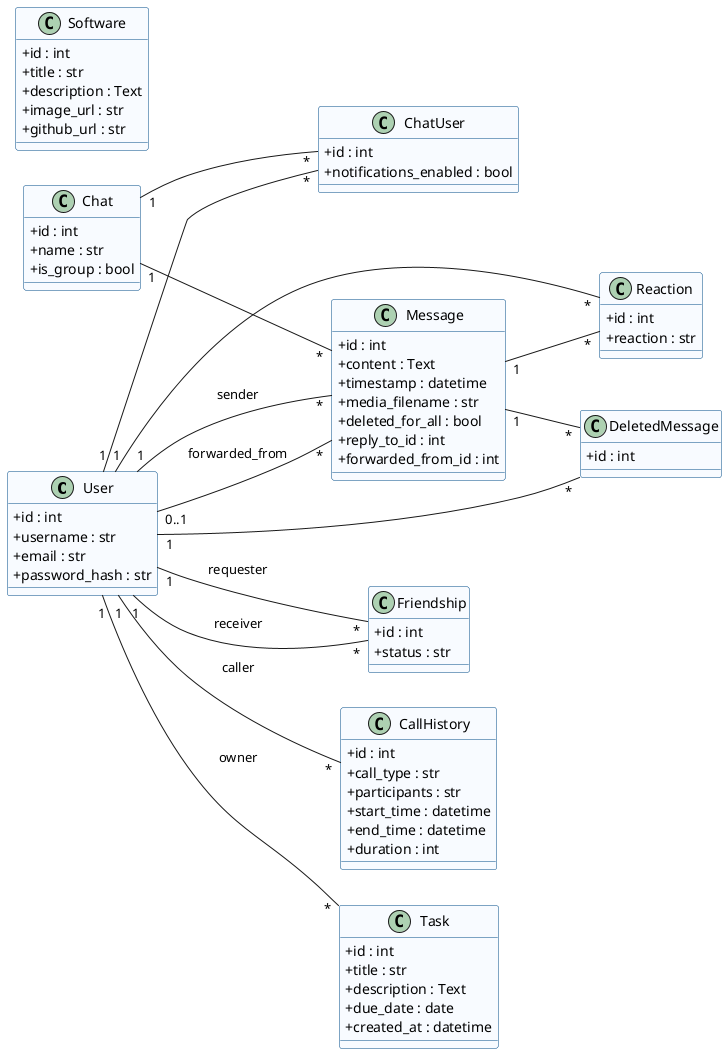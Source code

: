 @startuml
'──────────  Основные классы TeamForge  ──────────
skinparam class {
  BackgroundColor #F8FBFF
  BorderColor     #004B87
  AttributeIconSize 0
  FontName "Times New Roman"
}
left to right direction

'────── классы ──────
class User {
  +id : int
  +username : str
  +email : str
  +password_hash : str
}

class Chat {
  +id : int
  +name : str
  +is_group : bool
}

class ChatUser {
  +id : int
  +notifications_enabled : bool
}

class Message {
  +id : int
  +content : Text
  +timestamp : datetime
  +media_filename : str
  +deleted_for_all : bool
  +reply_to_id : int
  +forwarded_from_id : int
}

class Reaction {
  +id : int
  +reaction : str
}

class DeletedMessage {
  +id : int
}

class Friendship {
  +id : int
  +status : str
}

class CallHistory {
  +id : int
  +call_type : str
  +participants : str
  +start_time : datetime
  +end_time : datetime
  +duration : int
}

class Task {
  +id : int
  +title : str
  +description : Text
  +due_date : date
  +created_at : datetime
}

class Software {
  +id : int
  +title : str
  +description : Text
  +image_url : str
  +github_url : str
}

'────── связи ──────
User "1" -- "*" ChatUser
Chat "1" -- "*" ChatUser

Chat "1" -- "*" Message
User "1" -- "*" Message : sender


User "0..1" -- "*" Message : forwarded_from

Message "1" -- "*" Reaction
User "1" -- "*" Reaction

Message "1" -- "*" DeletedMessage
User "1" -- "*" DeletedMessage

User "1" -- "*" Friendship : requester
User "1" -- "*" Friendship : receiver

User "1" -- "*" CallHistory : caller
User "1" -- "*" Task : owner

@enduml